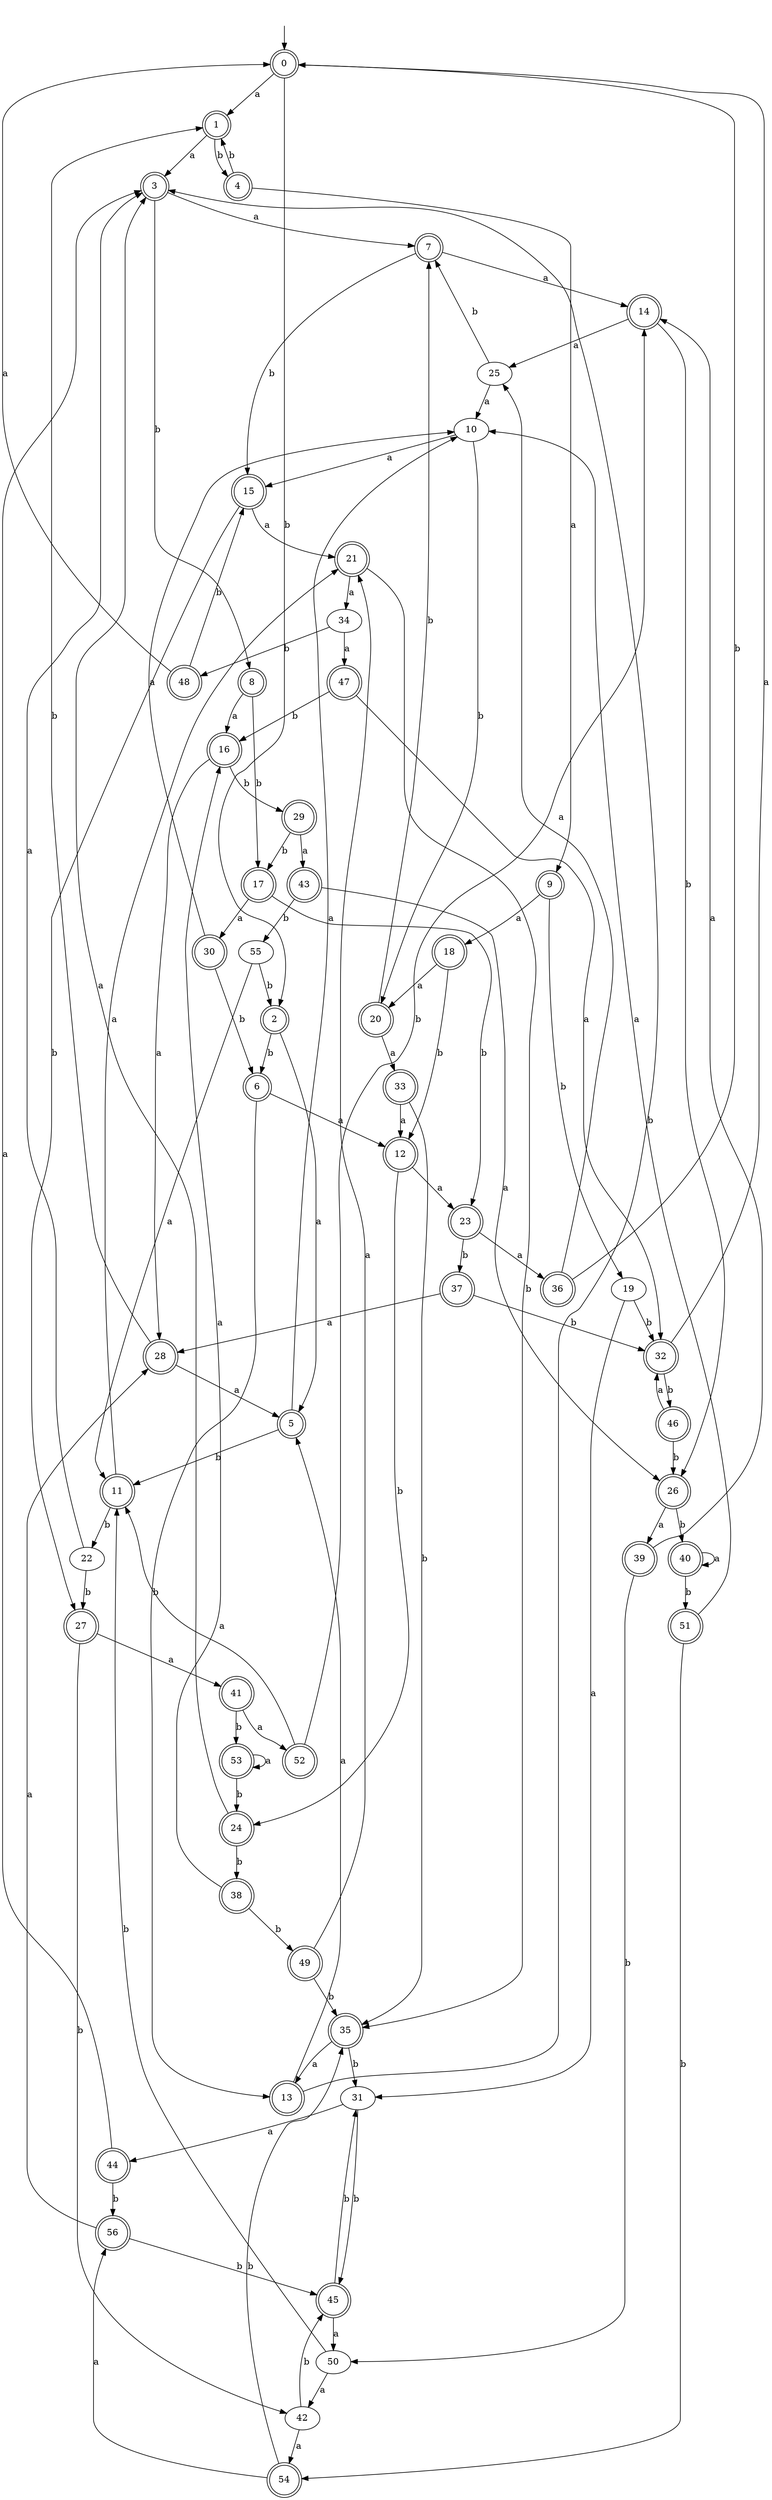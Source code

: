 digraph RandomDFA {
  __start0 [label="", shape=none];
  __start0 -> 0 [label=""];
  0 [shape=circle] [shape=doublecircle]
  0 -> 1 [label="a"]
  0 -> 2 [label="b"]
  1 [shape=doublecircle]
  1 -> 3 [label="a"]
  1 -> 4 [label="b"]
  2 [shape=doublecircle]
  2 -> 5 [label="a"]
  2 -> 6 [label="b"]
  3 [shape=doublecircle]
  3 -> 7 [label="a"]
  3 -> 8 [label="b"]
  4 [shape=doublecircle]
  4 -> 9 [label="a"]
  4 -> 1 [label="b"]
  5 [shape=doublecircle]
  5 -> 10 [label="a"]
  5 -> 11 [label="b"]
  6 [shape=doublecircle]
  6 -> 12 [label="a"]
  6 -> 13 [label="b"]
  7 [shape=doublecircle]
  7 -> 14 [label="a"]
  7 -> 15 [label="b"]
  8 [shape=doublecircle]
  8 -> 16 [label="a"]
  8 -> 17 [label="b"]
  9 [shape=doublecircle]
  9 -> 18 [label="a"]
  9 -> 19 [label="b"]
  10
  10 -> 15 [label="a"]
  10 -> 20 [label="b"]
  11 [shape=doublecircle]
  11 -> 21 [label="a"]
  11 -> 22 [label="b"]
  12 [shape=doublecircle]
  12 -> 23 [label="a"]
  12 -> 24 [label="b"]
  13 [shape=doublecircle]
  13 -> 5 [label="a"]
  13 -> 3 [label="b"]
  14 [shape=doublecircle]
  14 -> 25 [label="a"]
  14 -> 26 [label="b"]
  15 [shape=doublecircle]
  15 -> 21 [label="a"]
  15 -> 27 [label="b"]
  16 [shape=doublecircle]
  16 -> 28 [label="a"]
  16 -> 29 [label="b"]
  17 [shape=doublecircle]
  17 -> 30 [label="a"]
  17 -> 23 [label="b"]
  18 [shape=doublecircle]
  18 -> 20 [label="a"]
  18 -> 12 [label="b"]
  19
  19 -> 31 [label="a"]
  19 -> 32 [label="b"]
  20 [shape=doublecircle]
  20 -> 33 [label="a"]
  20 -> 7 [label="b"]
  21 [shape=doublecircle]
  21 -> 34 [label="a"]
  21 -> 35 [label="b"]
  22
  22 -> 3 [label="a"]
  22 -> 27 [label="b"]
  23 [shape=doublecircle]
  23 -> 36 [label="a"]
  23 -> 37 [label="b"]
  24 [shape=doublecircle]
  24 -> 3 [label="a"]
  24 -> 38 [label="b"]
  25
  25 -> 10 [label="a"]
  25 -> 7 [label="b"]
  26 [shape=doublecircle]
  26 -> 39 [label="a"]
  26 -> 40 [label="b"]
  27 [shape=doublecircle]
  27 -> 41 [label="a"]
  27 -> 42 [label="b"]
  28 [shape=doublecircle]
  28 -> 5 [label="a"]
  28 -> 1 [label="b"]
  29 [shape=doublecircle]
  29 -> 43 [label="a"]
  29 -> 17 [label="b"]
  30 [shape=doublecircle]
  30 -> 10 [label="a"]
  30 -> 6 [label="b"]
  31
  31 -> 44 [label="a"]
  31 -> 45 [label="b"]
  32 [shape=doublecircle]
  32 -> 0 [label="a"]
  32 -> 46 [label="b"]
  33 [shape=doublecircle]
  33 -> 12 [label="a"]
  33 -> 35 [label="b"]
  34
  34 -> 47 [label="a"]
  34 -> 48 [label="b"]
  35 [shape=doublecircle]
  35 -> 13 [label="a"]
  35 -> 31 [label="b"]
  36 [shape=doublecircle]
  36 -> 25 [label="a"]
  36 -> 0 [label="b"]
  37 [shape=doublecircle]
  37 -> 28 [label="a"]
  37 -> 32 [label="b"]
  38 [shape=doublecircle]
  38 -> 16 [label="a"]
  38 -> 49 [label="b"]
  39 [shape=doublecircle]
  39 -> 14 [label="a"]
  39 -> 50 [label="b"]
  40 [shape=doublecircle]
  40 -> 40 [label="a"]
  40 -> 51 [label="b"]
  41 [shape=doublecircle]
  41 -> 52 [label="a"]
  41 -> 53 [label="b"]
  42
  42 -> 54 [label="a"]
  42 -> 45 [label="b"]
  43 [shape=doublecircle]
  43 -> 26 [label="a"]
  43 -> 55 [label="b"]
  44 [shape=doublecircle]
  44 -> 3 [label="a"]
  44 -> 56 [label="b"]
  45 [shape=doublecircle]
  45 -> 50 [label="a"]
  45 -> 31 [label="b"]
  46 [shape=doublecircle]
  46 -> 32 [label="a"]
  46 -> 26 [label="b"]
  47 [shape=doublecircle]
  47 -> 32 [label="a"]
  47 -> 16 [label="b"]
  48 [shape=doublecircle]
  48 -> 0 [label="a"]
  48 -> 15 [label="b"]
  49 [shape=doublecircle]
  49 -> 21 [label="a"]
  49 -> 35 [label="b"]
  50
  50 -> 42 [label="a"]
  50 -> 11 [label="b"]
  51 [shape=doublecircle]
  51 -> 10 [label="a"]
  51 -> 54 [label="b"]
  52 [shape=doublecircle]
  52 -> 11 [label="a"]
  52 -> 14 [label="b"]
  53 [shape=doublecircle]
  53 -> 53 [label="a"]
  53 -> 24 [label="b"]
  54 [shape=doublecircle]
  54 -> 56 [label="a"]
  54 -> 35 [label="b"]
  55
  55 -> 11 [label="a"]
  55 -> 2 [label="b"]
  56 [shape=doublecircle]
  56 -> 28 [label="a"]
  56 -> 45 [label="b"]
}
